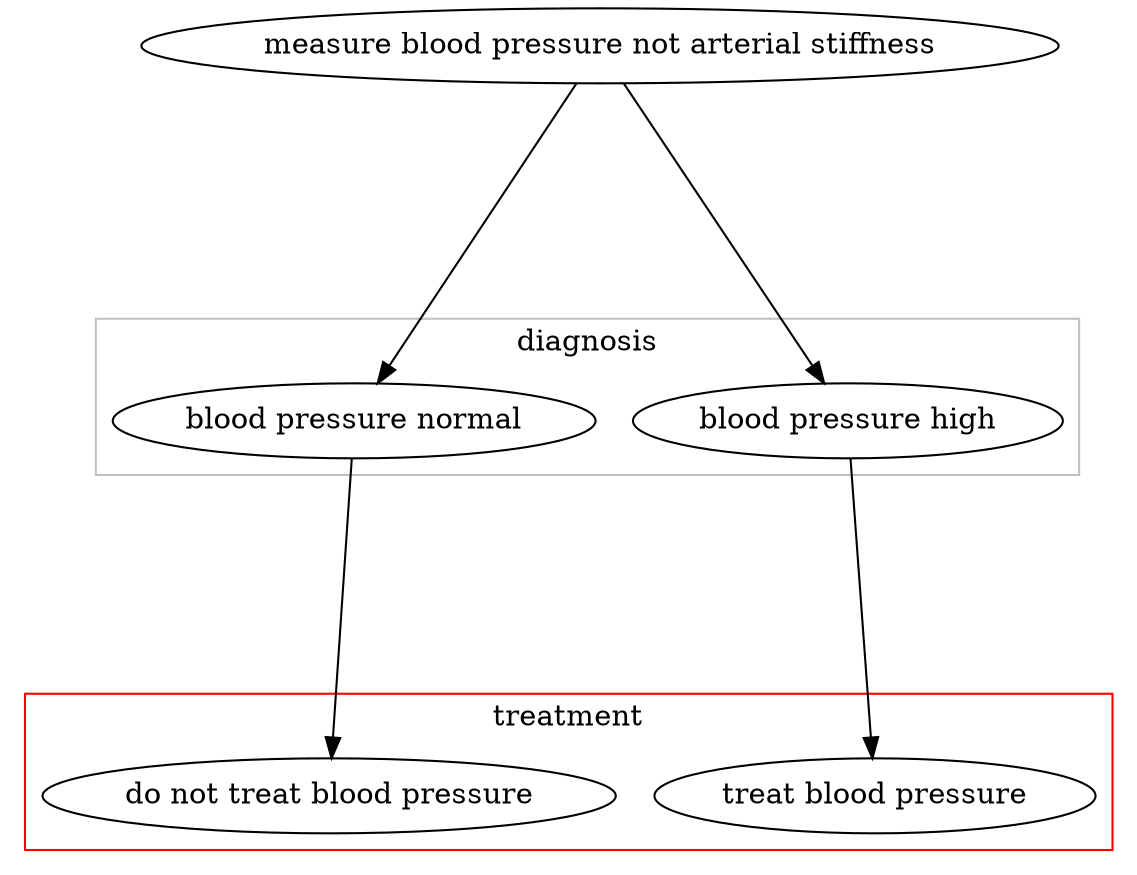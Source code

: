 digraph {
    graph[center=true ranksep=2 splines=line]
    // fontname="Atkinson Hyperlegible,Arial,sans-serif"
    // node [style=filled,color="#D6D2C4"];

    subgraph MEASURE {
        MEASURE [label="measure blood pressure not arterial stiffness"]
    }
    
    subgraph cluster_DIAGNOSE {
        label="diagnosis"
        color="grey"
        BPHIGH [label="blood pressure high"]
        NORMAL [label="blood pressure normal"];
    }
    
    subgraph cluster_TREAT {
        label="treatment" 
        color="red"
        TREAT [label="treat blood pressure"];
        NOTREAT  [label="do not treat blood pressure"]; 
    }
    
    MEASURE -> {BPHIGH NORMAL}
    {NORMAL} -> {NOTREAT}
    {BPHIGH} -> TREAT
}